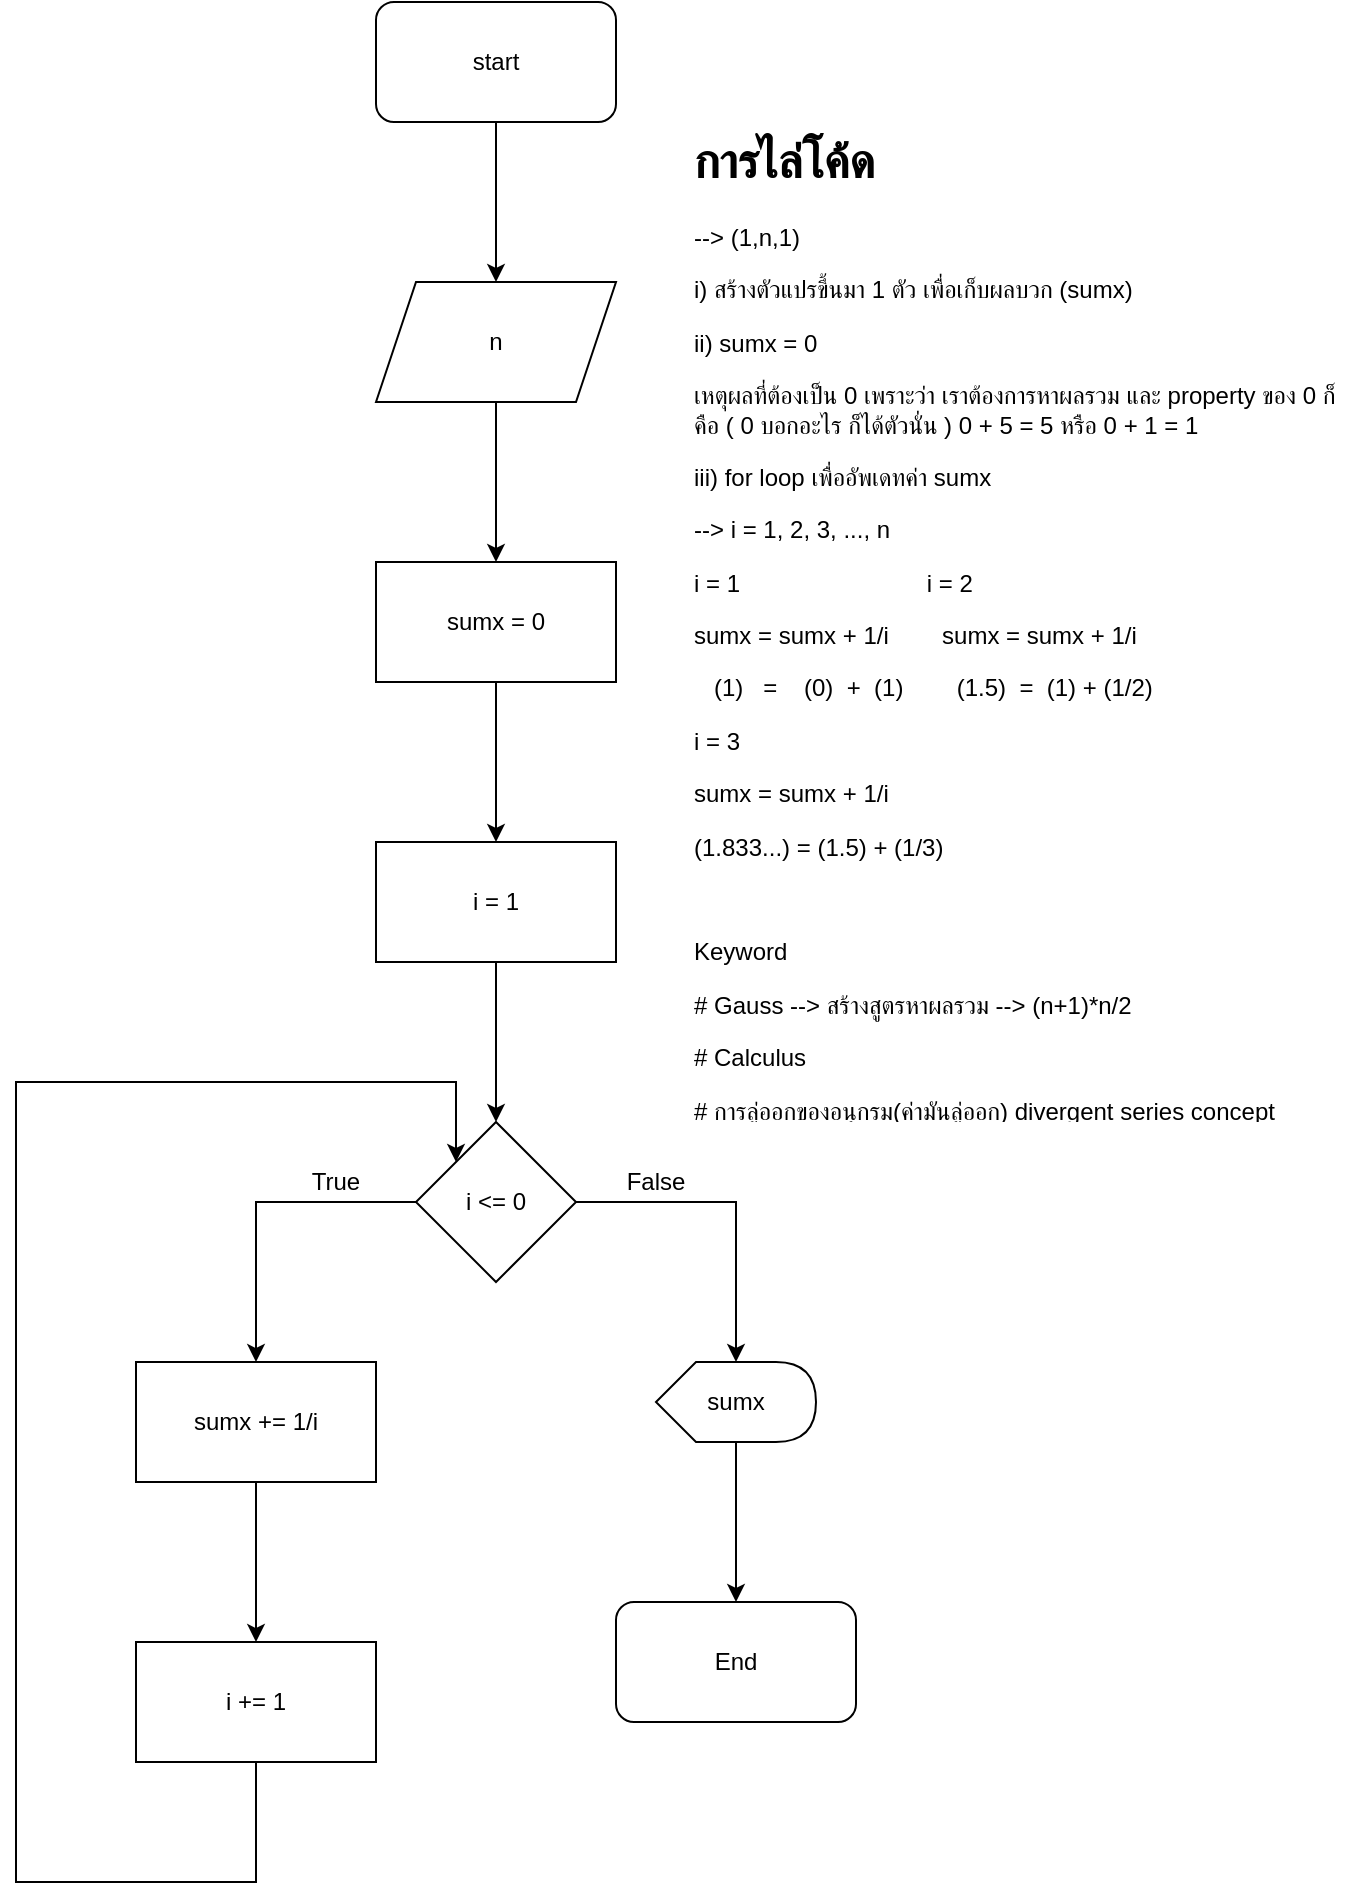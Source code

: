 <mxfile>
    <diagram id="YXYLW_e8zqGE-3A2bE3f" name="Page-1">
        <mxGraphModel dx="570" dy="593" grid="1" gridSize="10" guides="1" tooltips="1" connect="1" arrows="1" fold="1" page="1" pageScale="1" pageWidth="827" pageHeight="1169" math="0" shadow="0">
            <root>
                <mxCell id="0"/>
                <mxCell id="1" parent="0"/>
                <mxCell id="33" value="&lt;h1&gt;การไล่โค้ด&lt;/h1&gt;&lt;p&gt;&lt;span&gt;--&amp;gt; (1,n,1)&lt;/span&gt;&lt;/p&gt;&lt;p&gt;&lt;span&gt;i) สร้างตัวแปรขึ้นมา 1 ตัว เพื่อเก็บผลบวก (sumx)&lt;/span&gt;&lt;br&gt;&lt;/p&gt;&lt;p&gt;ii) sumx = 0&lt;/p&gt;&lt;p&gt;เหตุผลที่ต้องเป็น 0 เพราะว่า เราต้องการหาผลรวม และ property ของ 0 ก็คือ ( 0 บอกอะไร ก็ได้ตัวนั่น ) 0 + 5 = 5 หรือ 0 + 1 = 1&lt;/p&gt;&lt;p&gt;iii) for loop เพื่ออัพเดทค่า sumx&lt;/p&gt;&lt;p&gt;--&amp;gt; i = 1, 2, 3, ..., n&lt;/p&gt;&lt;p&gt;i = 1&amp;nbsp; &amp;nbsp; &amp;nbsp; &amp;nbsp; &amp;nbsp; &amp;nbsp; &amp;nbsp; &amp;nbsp; &amp;nbsp; &amp;nbsp; &amp;nbsp; &amp;nbsp; &amp;nbsp; &amp;nbsp; i = 2&lt;/p&gt;&lt;p&gt;sumx = sumx + 1/i&amp;nbsp; &amp;nbsp; &amp;nbsp; &amp;nbsp; sumx = sumx + 1/i&lt;/p&gt;&lt;p&gt;&amp;nbsp; &amp;nbsp;(1)&amp;nbsp; &amp;nbsp;=&amp;nbsp; &amp;nbsp; (0)&amp;nbsp; +&amp;nbsp; (1)&amp;nbsp; &amp;nbsp; &amp;nbsp; &amp;nbsp; (1.5)&amp;nbsp; =&amp;nbsp; (1) + (1/2)&lt;/p&gt;&lt;p&gt;i = 3&lt;/p&gt;&lt;p&gt;sumx = sumx + 1/i&lt;/p&gt;&lt;p&gt;(1.833...) = (1.5) + (1/3)&lt;/p&gt;&lt;p&gt;&lt;br&gt;&lt;/p&gt;&lt;p&gt;Keyword&lt;/p&gt;&lt;p&gt;# Gauss --&amp;gt; สร้างสูตรหาผลรวม --&amp;gt; (n+1)*n/2&lt;/p&gt;&lt;p&gt;# Calculus&lt;/p&gt;# การ​ลู่ออกของอนุกรม&lt;span&gt;(ค่ามันลู่ออก) divergent series concept&lt;/span&gt;&lt;br&gt;&lt;p&gt;&lt;br&gt;&lt;/p&gt;" style="text;html=1;strokeColor=none;fillColor=none;spacing=5;spacingTop=-20;whiteSpace=wrap;overflow=hidden;rounded=0;" parent="1" vertex="1">
                    <mxGeometry x="414" y="100" width="330" height="500" as="geometry"/>
                </mxCell>
                <mxCell id="37" style="edgeStyle=orthogonalEdgeStyle;rounded=0;orthogonalLoop=1;jettySize=auto;html=1;" parent="1" source="34" target="38" edge="1">
                    <mxGeometry relative="1" as="geometry">
                        <mxPoint x="320" y="180" as="targetPoint"/>
                    </mxGeometry>
                </mxCell>
                <mxCell id="34" value="start" style="rounded=1;whiteSpace=wrap;html=1;" parent="1" vertex="1">
                    <mxGeometry x="260" y="40" width="120" height="60" as="geometry"/>
                </mxCell>
                <mxCell id="40" style="edgeStyle=orthogonalEdgeStyle;rounded=0;orthogonalLoop=1;jettySize=auto;html=1;" parent="1" source="38" target="39" edge="1">
                    <mxGeometry relative="1" as="geometry"/>
                </mxCell>
                <mxCell id="38" value="n" style="shape=parallelogram;perimeter=parallelogramPerimeter;whiteSpace=wrap;html=1;fixedSize=1;" parent="1" vertex="1">
                    <mxGeometry x="260" y="180" width="120" height="60" as="geometry"/>
                </mxCell>
                <mxCell id="43" style="edgeStyle=orthogonalEdgeStyle;rounded=0;orthogonalLoop=1;jettySize=auto;html=1;" parent="1" source="39" target="42" edge="1">
                    <mxGeometry relative="1" as="geometry"/>
                </mxCell>
                <mxCell id="39" value="sumx = 0" style="rounded=0;whiteSpace=wrap;html=1;" parent="1" vertex="1">
                    <mxGeometry x="260" y="320" width="120" height="60" as="geometry"/>
                </mxCell>
                <mxCell id="45" style="edgeStyle=orthogonalEdgeStyle;rounded=0;orthogonalLoop=1;jettySize=auto;html=1;" parent="1" source="42" target="44" edge="1">
                    <mxGeometry relative="1" as="geometry"/>
                </mxCell>
                <mxCell id="42" value="i = 1" style="rounded=0;whiteSpace=wrap;html=1;" parent="1" vertex="1">
                    <mxGeometry x="260" y="460" width="120" height="60" as="geometry"/>
                </mxCell>
                <mxCell id="47" style="edgeStyle=orthogonalEdgeStyle;rounded=0;orthogonalLoop=1;jettySize=auto;html=1;" parent="1" source="44" target="46" edge="1">
                    <mxGeometry relative="1" as="geometry"/>
                </mxCell>
                <mxCell id="53" style="edgeStyle=orthogonalEdgeStyle;rounded=0;orthogonalLoop=1;jettySize=auto;html=1;entryX=0;entryY=0;entryDx=40;entryDy=0;entryPerimeter=0;" parent="1" source="44" target="56" edge="1">
                    <mxGeometry relative="1" as="geometry">
                        <mxPoint x="440" y="720" as="targetPoint"/>
                    </mxGeometry>
                </mxCell>
                <mxCell id="44" value="i &amp;lt;= 0" style="rhombus;whiteSpace=wrap;html=1;" parent="1" vertex="1">
                    <mxGeometry x="280" y="600" width="80" height="80" as="geometry"/>
                </mxCell>
                <mxCell id="49" style="edgeStyle=orthogonalEdgeStyle;rounded=0;orthogonalLoop=1;jettySize=auto;html=1;entryX=0.5;entryY=0;entryDx=0;entryDy=0;" parent="1" source="46" target="48" edge="1">
                    <mxGeometry relative="1" as="geometry"/>
                </mxCell>
                <mxCell id="46" value="sumx += 1/i" style="rounded=0;whiteSpace=wrap;html=1;" parent="1" vertex="1">
                    <mxGeometry x="140" y="720" width="120" height="60" as="geometry"/>
                </mxCell>
                <mxCell id="50" style="edgeStyle=orthogonalEdgeStyle;rounded=0;orthogonalLoop=1;jettySize=auto;html=1;entryX=0;entryY=0;entryDx=0;entryDy=0;" parent="1" source="48" target="44" edge="1">
                    <mxGeometry relative="1" as="geometry">
                        <Array as="points">
                            <mxPoint x="200" y="980"/>
                            <mxPoint x="80" y="980"/>
                            <mxPoint x="80" y="580"/>
                            <mxPoint x="300" y="580"/>
                        </Array>
                    </mxGeometry>
                </mxCell>
                <mxCell id="48" value="i += 1" style="rounded=0;whiteSpace=wrap;html=1;" parent="1" vertex="1">
                    <mxGeometry x="140" y="860" width="120" height="60" as="geometry"/>
                </mxCell>
                <mxCell id="54" value="End" style="rounded=1;whiteSpace=wrap;html=1;" parent="1" vertex="1">
                    <mxGeometry x="380" y="840" width="120" height="60" as="geometry"/>
                </mxCell>
                <mxCell id="57" style="edgeStyle=orthogonalEdgeStyle;rounded=0;orthogonalLoop=1;jettySize=auto;html=1;" parent="1" source="56" target="54" edge="1">
                    <mxGeometry relative="1" as="geometry"/>
                </mxCell>
                <mxCell id="56" value="sumx" style="shape=display;whiteSpace=wrap;html=1;" parent="1" vertex="1">
                    <mxGeometry x="400" y="720" width="80" height="40" as="geometry"/>
                </mxCell>
                <mxCell id="58" value="True" style="text;html=1;strokeColor=none;fillColor=none;align=center;verticalAlign=middle;whiteSpace=wrap;rounded=0;" parent="1" vertex="1">
                    <mxGeometry x="220" y="620" width="40" height="20" as="geometry"/>
                </mxCell>
                <mxCell id="59" value="False" style="text;html=1;strokeColor=none;fillColor=none;align=center;verticalAlign=middle;whiteSpace=wrap;rounded=0;" parent="1" vertex="1">
                    <mxGeometry x="380" y="620" width="40" height="20" as="geometry"/>
                </mxCell>
            </root>
        </mxGraphModel>
    </diagram>
</mxfile>